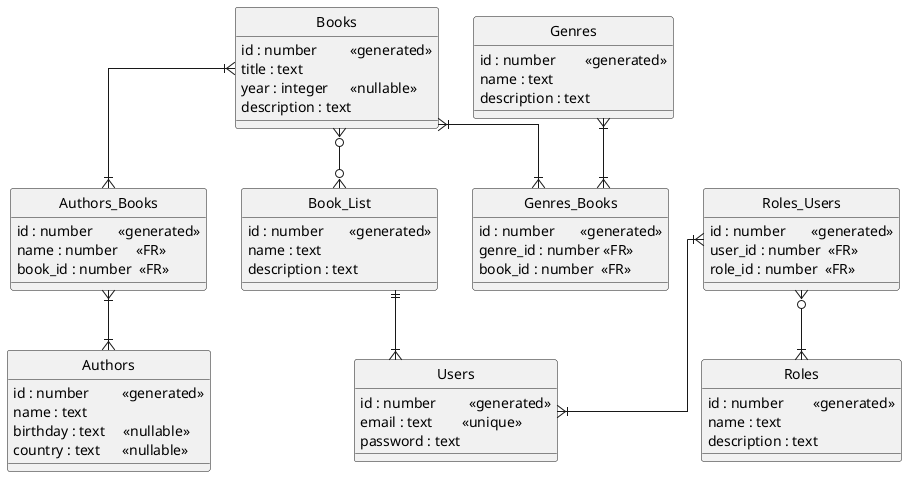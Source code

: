 @startuml entity-relationship

hide circle

skinparam linetype ortho

entity "Books" as e01 {
  id : number         <<generated>>
  title : text
  year : integer      <<nullable>>
  description : text 
}

entity "Users" as e02 {
  id : number         <<generated>>
  email : text        <<unique>>
  password : text
}

entity "Authors" as e03 {
  id : number         <<generated>>
  name : text
  birthday : text     <<nullable>>
  country : text      <<nullable>>
}

entity "Roles" as e04 {
  id : number        <<generated>>
  name : text
  description : text
}

entity "Book_List" as e05 {
  id : number       <<generated>>
  name : text
  description : text
}

entity "Genres" as e06 {
  id : number        <<generated>>
  name : text
  description : text
}

entity "Roles_Users" as e07 {
  id : number       <<generated>>
  user_id : number  <<FR>>
  role_id : number  <<FR>>
}

entity "Genres_Books" as e08 {
  id : number       <<generated>>
  genre_id : number <<FR>>
  book_id : number  <<FR>>
}

entity "Authors_Books" as e09 {
  id : number       <<generated>>
  name : number     <<FR>>
  book_id : number  <<FR>>
}

 e01 }|--|{ e09
 e09 }|--|{ e03

 e01 }|--|{ e08
 e06 }|--|{ e08

 e01 }o--o{ e05
 e05 ||--|{ e02

 e07 }|--|{ e02
 e07 }o--|{ e04


@enduml
